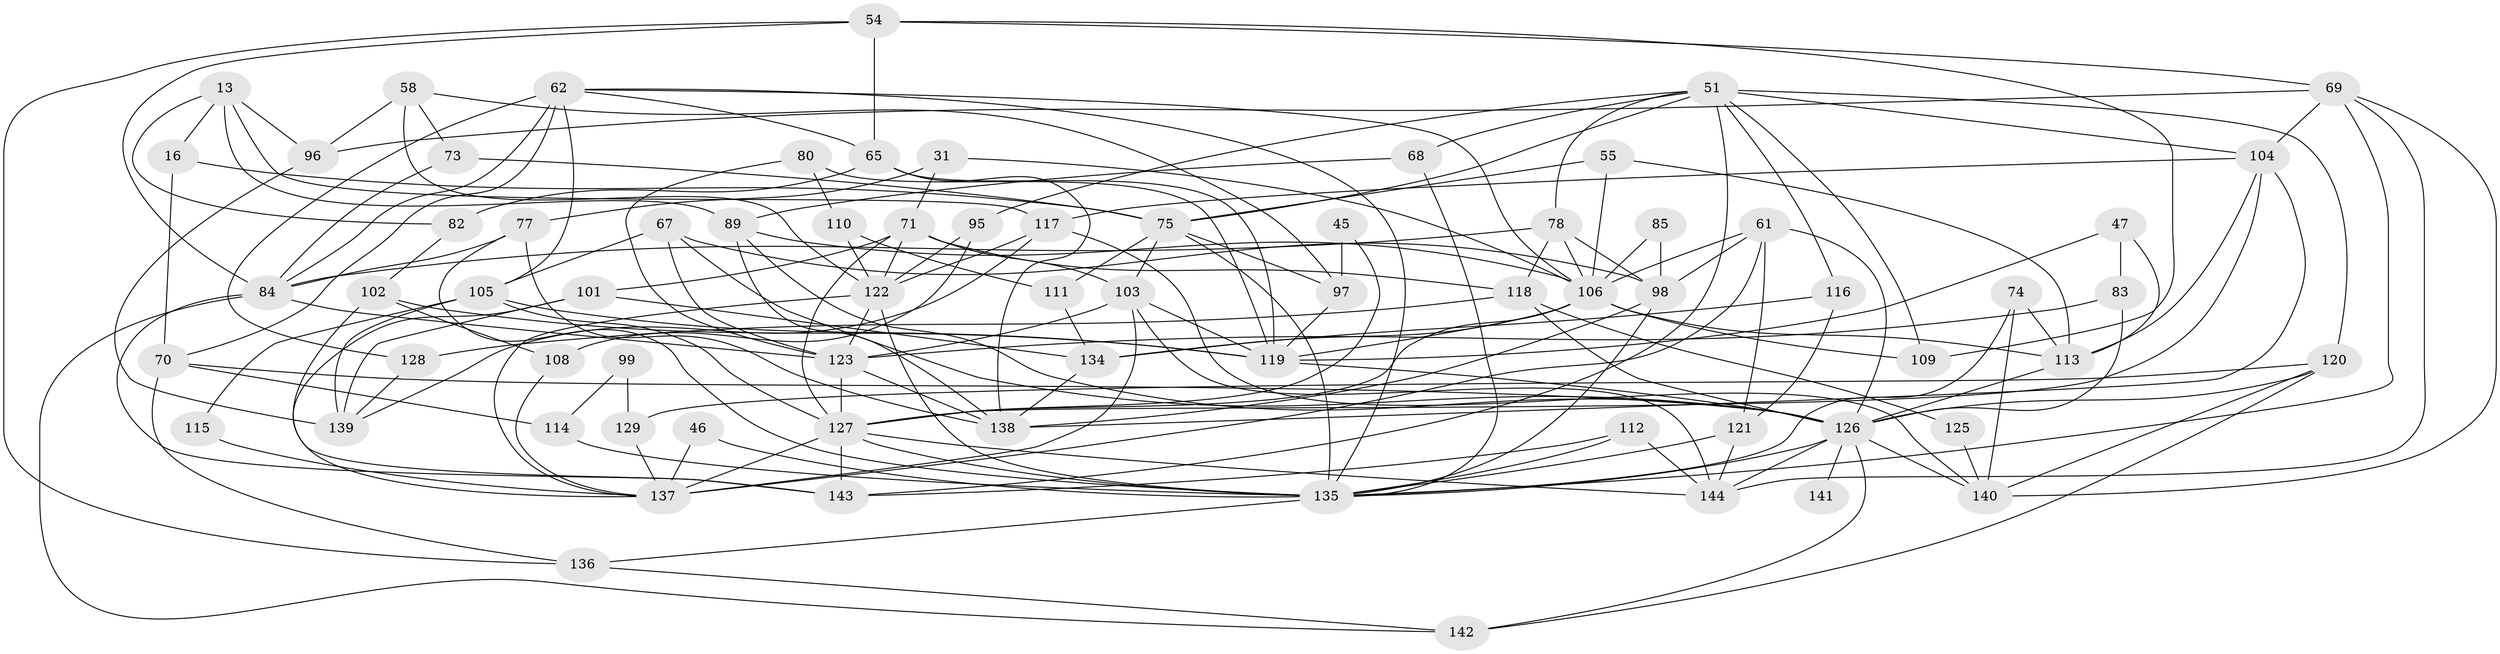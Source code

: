 // original degree distribution, {3: 0.2916666666666667, 5: 0.2361111111111111, 2: 0.1111111111111111, 4: 0.2361111111111111, 6: 0.09722222222222222, 7: 0.027777777777777776}
// Generated by graph-tools (version 1.1) at 2025/49/03/09/25 04:49:34]
// undirected, 72 vertices, 178 edges
graph export_dot {
graph [start="1"]
  node [color=gray90,style=filled];
  13;
  16;
  31;
  45;
  46;
  47;
  51 [super="+19+49"];
  54;
  55 [super="+40"];
  58;
  61 [super="+60"];
  62 [super="+48"];
  65;
  67;
  68;
  69 [super="+63"];
  70;
  71 [super="+9+42"];
  73;
  74;
  75 [super="+8+56"];
  77 [super="+15"];
  78;
  80;
  82;
  83;
  84 [super="+44+76"];
  85;
  89;
  95;
  96 [super="+43+59"];
  97 [super="+37"];
  98 [super="+25"];
  99;
  101;
  102;
  103 [super="+94"];
  104;
  105 [super="+22+52"];
  106 [super="+18+72"];
  108;
  109;
  110;
  111;
  112 [super="+4"];
  113 [super="+12+91"];
  114;
  115;
  116;
  117;
  118;
  119 [super="+23+86+107"];
  120;
  121;
  122 [super="+41+27+36+14"];
  123 [super="+29+64"];
  125;
  126 [super="+6+79+93+90"];
  127 [super="+28+92"];
  128 [super="+38"];
  129;
  134 [super="+24"];
  135 [super="+1+133+124+132"];
  136;
  137 [super="+50"];
  138 [super="+100+33"];
  139 [super="+39"];
  140;
  141;
  142;
  143 [super="+130"];
  144 [super="+66+131"];
  13 -- 117;
  13 -- 89;
  13 -- 16;
  13 -- 82;
  13 -- 96;
  16 -- 70;
  16 -- 75;
  31 -- 77;
  31 -- 71;
  31 -- 106;
  45 -- 97;
  45 -- 127;
  46 -- 137;
  46 -- 135;
  47 -- 113;
  47 -- 83;
  47 -- 119;
  51 -- 68;
  51 -- 75;
  51 -- 104;
  51 -- 116;
  51 -- 143;
  51 -- 109;
  51 -- 95;
  51 -- 120;
  51 -- 78;
  54 -- 65;
  54 -- 136;
  54 -- 84;
  54 -- 109;
  54 -- 69;
  55 -- 75;
  55 -- 113;
  55 -- 106;
  58 -- 97 [weight=2];
  58 -- 73;
  58 -- 122 [weight=2];
  58 -- 96;
  61 -- 106;
  61 -- 121;
  61 -- 98 [weight=2];
  61 -- 137;
  61 -- 126;
  62 -- 105;
  62 -- 65;
  62 -- 70;
  62 -- 128;
  62 -- 84 [weight=2];
  62 -- 106;
  62 -- 135;
  65 -- 82;
  65 -- 119;
  65 -- 138;
  67 -- 105;
  67 -- 123;
  67 -- 98;
  67 -- 126 [weight=2];
  68 -- 89;
  68 -- 135;
  69 -- 135 [weight=2];
  69 -- 96 [weight=2];
  69 -- 104;
  69 -- 140;
  69 -- 144;
  70 -- 114;
  70 -- 136;
  70 -- 126;
  71 -- 103 [weight=2];
  71 -- 118;
  71 -- 122 [weight=3];
  71 -- 101;
  71 -- 127;
  73 -- 75;
  73 -- 84;
  74 -- 140;
  74 -- 135;
  74 -- 113;
  75 -- 97 [weight=3];
  75 -- 111;
  75 -- 103;
  75 -- 135 [weight=2];
  77 -- 84;
  77 -- 135 [weight=2];
  77 -- 138;
  78 -- 98;
  78 -- 118;
  78 -- 106;
  78 -- 84;
  80 -- 110;
  80 -- 123;
  80 -- 119;
  82 -- 102;
  83 -- 126;
  83 -- 123;
  84 -- 123;
  84 -- 143;
  84 -- 142;
  85 -- 98;
  85 -- 106;
  89 -- 138;
  89 -- 106;
  89 -- 126;
  95 -- 108;
  95 -- 122;
  96 -- 139 [weight=2];
  97 -- 119;
  98 -- 138 [weight=2];
  98 -- 135;
  99 -- 129;
  99 -- 114;
  101 -- 137;
  101 -- 139;
  101 -- 134;
  102 -- 108;
  102 -- 143 [weight=2];
  102 -- 119;
  103 -- 137 [weight=2];
  103 -- 123;
  103 -- 119;
  103 -- 144;
  104 -- 138;
  104 -- 113;
  104 -- 117;
  104 -- 127;
  105 -- 119;
  105 -- 115;
  105 -- 139 [weight=2];
  105 -- 127;
  106 -- 127 [weight=2];
  106 -- 134;
  106 -- 109;
  106 -- 119 [weight=3];
  106 -- 113;
  108 -- 137;
  110 -- 111;
  110 -- 122;
  111 -- 134;
  112 -- 143;
  112 -- 135;
  112 -- 144;
  113 -- 126 [weight=2];
  114 -- 135;
  115 -- 137;
  116 -- 121;
  116 -- 134;
  117 -- 140;
  117 -- 122;
  117 -- 139;
  118 -- 125;
  118 -- 126 [weight=2];
  118 -- 128 [weight=2];
  119 -- 126 [weight=2];
  120 -- 142;
  120 -- 129;
  120 -- 140;
  120 -- 126;
  121 -- 135;
  121 -- 144;
  122 -- 135 [weight=5];
  122 -- 137;
  122 -- 123;
  123 -- 138 [weight=2];
  123 -- 127;
  125 -- 140;
  126 -- 141 [weight=2];
  126 -- 140;
  126 -- 142;
  126 -- 135 [weight=3];
  126 -- 144 [weight=2];
  127 -- 137;
  127 -- 143 [weight=2];
  127 -- 144 [weight=2];
  127 -- 135;
  128 -- 139;
  129 -- 137;
  134 -- 138;
  135 -- 136;
  136 -- 142;
}
